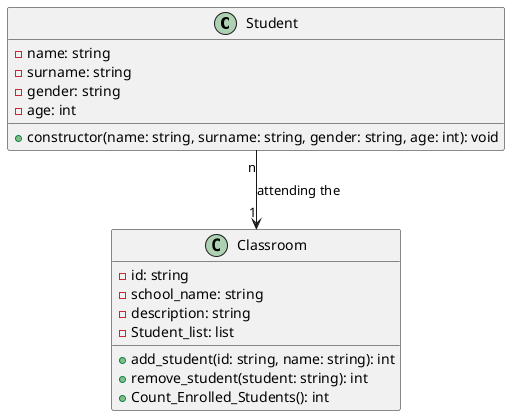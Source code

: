 @startuml esercizio_014
class Student {
  -name: string
  -surname: string
  -gender: string
  -age: int

  +constructor(name: string, surname: string, gender: string, age: int): void
}

class Classroom {
  -id: string
  -school_name: string
  -description: string
  -Student_list: list

  +add_student(id: string, name: string): int
  +remove_student(student: string): int
  +Count_Enrolled_Students(): int
}

Student "n" --> "1" Classroom : attending the
@enduml